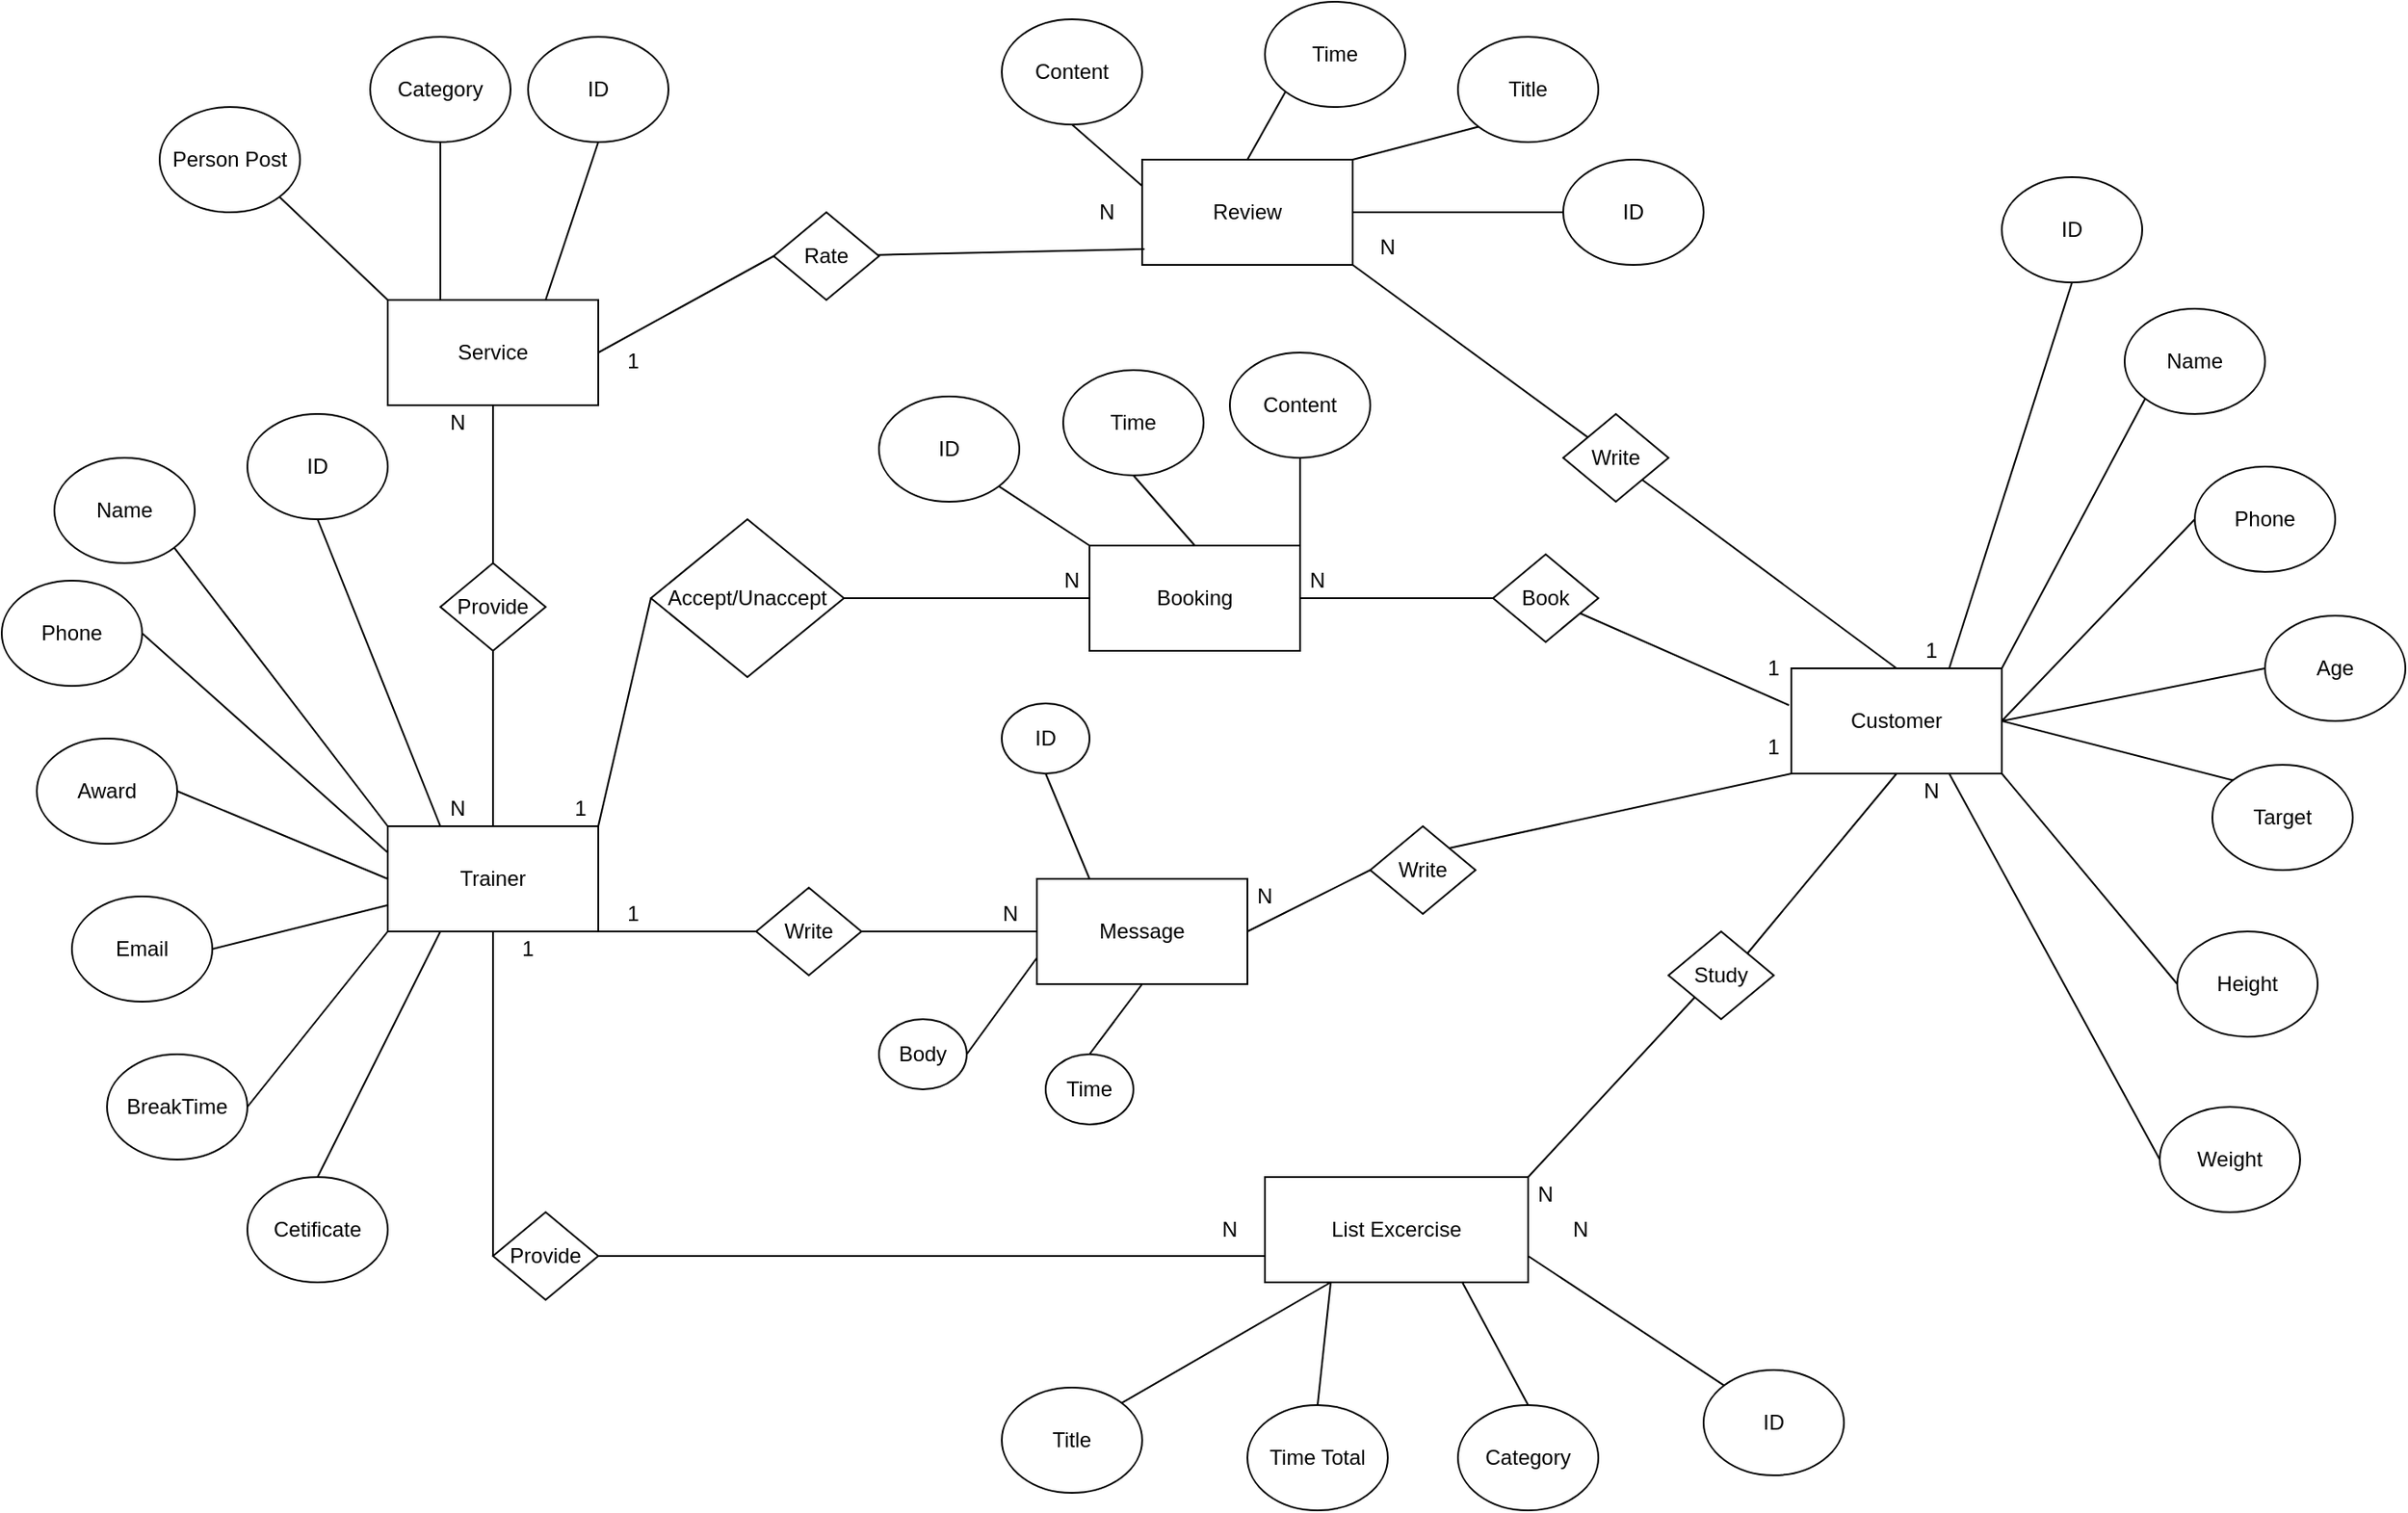 <mxfile version="13.7.7" type="github" pages="2">
  <diagram id="C5RBs43oDa-KdzZeNtuy" name="Page-1">
    <mxGraphModel dx="1996" dy="1096" grid="1" gridSize="10" guides="1" tooltips="1" connect="1" arrows="1" fold="1" page="1" pageScale="1" pageWidth="2339" pageHeight="3300" math="0" shadow="0">
      <root>
        <mxCell id="WIyWlLk6GJQsqaUBKTNV-0" />
        <mxCell id="WIyWlLk6GJQsqaUBKTNV-1" parent="WIyWlLk6GJQsqaUBKTNV-0" />
        <mxCell id="ReeH3Xt1Pkfj4cLhiJu3-0" value="Message" style="rounded=0;whiteSpace=wrap;html=1;" parent="WIyWlLk6GJQsqaUBKTNV-1" vertex="1">
          <mxGeometry x="1190" y="980" width="120" height="60" as="geometry" />
        </mxCell>
        <mxCell id="ReeH3Xt1Pkfj4cLhiJu3-1" value="List Excercise" style="rounded=0;whiteSpace=wrap;html=1;" parent="WIyWlLk6GJQsqaUBKTNV-1" vertex="1">
          <mxGeometry x="1320" y="1150" width="150" height="60" as="geometry" />
        </mxCell>
        <mxCell id="ReeH3Xt1Pkfj4cLhiJu3-2" value="Service" style="rounded=0;whiteSpace=wrap;html=1;" parent="WIyWlLk6GJQsqaUBKTNV-1" vertex="1">
          <mxGeometry x="820" y="650" width="120" height="60" as="geometry" />
        </mxCell>
        <mxCell id="ReeH3Xt1Pkfj4cLhiJu3-3" value="Review" style="rounded=0;whiteSpace=wrap;html=1;" parent="WIyWlLk6GJQsqaUBKTNV-1" vertex="1">
          <mxGeometry x="1250" y="570" width="120" height="60" as="geometry" />
        </mxCell>
        <mxCell id="ReeH3Xt1Pkfj4cLhiJu3-5" value="Booking" style="rounded=0;whiteSpace=wrap;html=1;" parent="WIyWlLk6GJQsqaUBKTNV-1" vertex="1">
          <mxGeometry x="1220" y="790" width="120" height="60" as="geometry" />
        </mxCell>
        <mxCell id="ReeH3Xt1Pkfj4cLhiJu3-6" value="Trainer" style="rounded=0;whiteSpace=wrap;html=1;" parent="WIyWlLk6GJQsqaUBKTNV-1" vertex="1">
          <mxGeometry x="820" y="950" width="120" height="60" as="geometry" />
        </mxCell>
        <mxCell id="ReeH3Xt1Pkfj4cLhiJu3-4" value="Customer" style="rounded=0;whiteSpace=wrap;html=1;" parent="WIyWlLk6GJQsqaUBKTNV-1" vertex="1">
          <mxGeometry x="1620" y="860" width="120" height="60" as="geometry" />
        </mxCell>
        <mxCell id="ReeH3Xt1Pkfj4cLhiJu3-15" value="" style="endArrow=none;html=1;entryX=0.011;entryY=0.85;entryDx=0;entryDy=0;entryPerimeter=0;" parent="WIyWlLk6GJQsqaUBKTNV-1" source="ReeH3Xt1Pkfj4cLhiJu3-97" target="ReeH3Xt1Pkfj4cLhiJu3-3" edge="1">
          <mxGeometry width="50" height="50" relative="1" as="geometry">
            <mxPoint x="1060" y="690" as="sourcePoint" />
            <mxPoint x="1110" y="640" as="targetPoint" />
          </mxGeometry>
        </mxCell>
        <mxCell id="ReeH3Xt1Pkfj4cLhiJu3-16" value="" style="endArrow=none;html=1;entryX=1;entryY=1;entryDx=0;entryDy=0;" parent="WIyWlLk6GJQsqaUBKTNV-1" source="ReeH3Xt1Pkfj4cLhiJu3-95" target="ReeH3Xt1Pkfj4cLhiJu3-3" edge="1">
          <mxGeometry width="50" height="50" relative="1" as="geometry">
            <mxPoint x="1580" y="880" as="sourcePoint" />
            <mxPoint x="1630" y="830" as="targetPoint" />
          </mxGeometry>
        </mxCell>
        <mxCell id="ReeH3Xt1Pkfj4cLhiJu3-17" value="" style="endArrow=none;html=1;entryX=-0.011;entryY=0.35;entryDx=0;entryDy=0;entryPerimeter=0;" parent="WIyWlLk6GJQsqaUBKTNV-1" source="ReeH3Xt1Pkfj4cLhiJu3-102" target="ReeH3Xt1Pkfj4cLhiJu3-4" edge="1">
          <mxGeometry width="50" height="50" relative="1" as="geometry">
            <mxPoint x="1350" y="901" as="sourcePoint" />
            <mxPoint x="1520" y="905" as="targetPoint" />
          </mxGeometry>
        </mxCell>
        <mxCell id="ReeH3Xt1Pkfj4cLhiJu3-18" value="" style="endArrow=none;html=1;exitX=1;exitY=0.5;exitDx=0;exitDy=0;entryX=0;entryY=0.5;entryDx=0;entryDy=0;" parent="WIyWlLk6GJQsqaUBKTNV-1" source="ReeH3Xt1Pkfj4cLhiJu3-100" target="ReeH3Xt1Pkfj4cLhiJu3-5" edge="1">
          <mxGeometry width="50" height="50" relative="1" as="geometry">
            <mxPoint x="1060" y="890" as="sourcePoint" />
            <mxPoint x="1220" y="830" as="targetPoint" />
          </mxGeometry>
        </mxCell>
        <mxCell id="ReeH3Xt1Pkfj4cLhiJu3-19" value="" style="endArrow=none;html=1;entryX=0.5;entryY=1;entryDx=0;entryDy=0;exitX=0.5;exitY=0;exitDx=0;exitDy=0;" parent="WIyWlLk6GJQsqaUBKTNV-1" source="ReeH3Xt1Pkfj4cLhiJu3-6" target="ReeH3Xt1Pkfj4cLhiJu3-2" edge="1">
          <mxGeometry width="50" height="50" relative="1" as="geometry">
            <mxPoint x="990" y="890" as="sourcePoint" />
            <mxPoint x="1040" y="840" as="targetPoint" />
          </mxGeometry>
        </mxCell>
        <mxCell id="ReeH3Xt1Pkfj4cLhiJu3-20" value="" style="endArrow=none;html=1;entryX=0.5;entryY=1;entryDx=0;entryDy=0;exitX=1;exitY=0;exitDx=0;exitDy=0;" parent="WIyWlLk6GJQsqaUBKTNV-1" source="ReeH3Xt1Pkfj4cLhiJu3-107" target="ReeH3Xt1Pkfj4cLhiJu3-4" edge="1">
          <mxGeometry width="50" height="50" relative="1" as="geometry">
            <mxPoint x="1480" y="1050" as="sourcePoint" />
            <mxPoint x="1530" y="1000" as="targetPoint" />
          </mxGeometry>
        </mxCell>
        <mxCell id="ReeH3Xt1Pkfj4cLhiJu3-21" value="" style="endArrow=none;html=1;exitX=0;exitY=0.5;exitDx=0;exitDy=0;entryX=0.5;entryY=1;entryDx=0;entryDy=0;" parent="WIyWlLk6GJQsqaUBKTNV-1" source="ReeH3Xt1Pkfj4cLhiJu3-108" target="ReeH3Xt1Pkfj4cLhiJu3-6" edge="1">
          <mxGeometry width="50" height="50" relative="1" as="geometry">
            <mxPoint x="1300" y="1000" as="sourcePoint" />
            <mxPoint x="980" y="1080" as="targetPoint" />
            <Array as="points" />
          </mxGeometry>
        </mxCell>
        <mxCell id="ReeH3Xt1Pkfj4cLhiJu3-23" value="" style="endArrow=none;html=1;exitX=1;exitY=0.5;exitDx=0;exitDy=0;entryX=0;entryY=0.5;entryDx=0;entryDy=0;" parent="WIyWlLk6GJQsqaUBKTNV-1" source="ReeH3Xt1Pkfj4cLhiJu3-106" target="ReeH3Xt1Pkfj4cLhiJu3-0" edge="1">
          <mxGeometry width="50" height="50" relative="1" as="geometry">
            <mxPoint x="1300" y="920" as="sourcePoint" />
            <mxPoint x="1350" y="870" as="targetPoint" />
          </mxGeometry>
        </mxCell>
        <mxCell id="ReeH3Xt1Pkfj4cLhiJu3-24" value="" style="endArrow=none;html=1;exitX=1;exitY=0;exitDx=0;exitDy=0;entryX=0;entryY=1;entryDx=0;entryDy=0;" parent="WIyWlLk6GJQsqaUBKTNV-1" source="ReeH3Xt1Pkfj4cLhiJu3-104" target="ReeH3Xt1Pkfj4cLhiJu3-4" edge="1">
          <mxGeometry width="50" height="50" relative="1" as="geometry">
            <mxPoint x="1300" y="920" as="sourcePoint" />
            <mxPoint x="1350" y="870" as="targetPoint" />
          </mxGeometry>
        </mxCell>
        <mxCell id="ReeH3Xt1Pkfj4cLhiJu3-25" value="ID" style="ellipse;whiteSpace=wrap;html=1;" parent="WIyWlLk6GJQsqaUBKTNV-1" vertex="1">
          <mxGeometry x="1740" y="580" width="80" height="60" as="geometry" />
        </mxCell>
        <mxCell id="ReeH3Xt1Pkfj4cLhiJu3-26" value="Phone" style="ellipse;whiteSpace=wrap;html=1;" parent="WIyWlLk6GJQsqaUBKTNV-1" vertex="1">
          <mxGeometry x="1850" y="745" width="80" height="60" as="geometry" />
        </mxCell>
        <mxCell id="ReeH3Xt1Pkfj4cLhiJu3-27" value="Age" style="ellipse;whiteSpace=wrap;html=1;" parent="WIyWlLk6GJQsqaUBKTNV-1" vertex="1">
          <mxGeometry x="1890" y="830" width="80" height="60" as="geometry" />
        </mxCell>
        <mxCell id="ReeH3Xt1Pkfj4cLhiJu3-28" value="Name" style="ellipse;whiteSpace=wrap;html=1;" parent="WIyWlLk6GJQsqaUBKTNV-1" vertex="1">
          <mxGeometry x="1810" y="655" width="80" height="60" as="geometry" />
        </mxCell>
        <mxCell id="ReeH3Xt1Pkfj4cLhiJu3-29" value="Target" style="ellipse;whiteSpace=wrap;html=1;" parent="WIyWlLk6GJQsqaUBKTNV-1" vertex="1">
          <mxGeometry x="1860" y="915" width="80" height="60" as="geometry" />
        </mxCell>
        <mxCell id="ReeH3Xt1Pkfj4cLhiJu3-30" value="Height" style="ellipse;whiteSpace=wrap;html=1;" parent="WIyWlLk6GJQsqaUBKTNV-1" vertex="1">
          <mxGeometry x="1840" y="1010" width="80" height="60" as="geometry" />
        </mxCell>
        <mxCell id="ReeH3Xt1Pkfj4cLhiJu3-31" value="Weight" style="ellipse;whiteSpace=wrap;html=1;" parent="WIyWlLk6GJQsqaUBKTNV-1" vertex="1">
          <mxGeometry x="1830" y="1110" width="80" height="60" as="geometry" />
        </mxCell>
        <mxCell id="ReeH3Xt1Pkfj4cLhiJu3-32" value="" style="endArrow=none;html=1;entryX=0.5;entryY=1;entryDx=0;entryDy=0;exitX=0.75;exitY=0;exitDx=0;exitDy=0;" parent="WIyWlLk6GJQsqaUBKTNV-1" source="ReeH3Xt1Pkfj4cLhiJu3-4" target="ReeH3Xt1Pkfj4cLhiJu3-25" edge="1">
          <mxGeometry width="50" height="50" relative="1" as="geometry">
            <mxPoint x="1600" y="880" as="sourcePoint" />
            <mxPoint x="1650" y="830" as="targetPoint" />
          </mxGeometry>
        </mxCell>
        <mxCell id="ReeH3Xt1Pkfj4cLhiJu3-33" value="" style="endArrow=none;html=1;entryX=0;entryY=1;entryDx=0;entryDy=0;exitX=1;exitY=0;exitDx=0;exitDy=0;" parent="WIyWlLk6GJQsqaUBKTNV-1" source="ReeH3Xt1Pkfj4cLhiJu3-4" target="ReeH3Xt1Pkfj4cLhiJu3-28" edge="1">
          <mxGeometry width="50" height="50" relative="1" as="geometry">
            <mxPoint x="1650" y="880" as="sourcePoint" />
            <mxPoint x="1670" y="850" as="targetPoint" />
          </mxGeometry>
        </mxCell>
        <mxCell id="ReeH3Xt1Pkfj4cLhiJu3-34" value="" style="endArrow=none;html=1;entryX=0;entryY=0.5;entryDx=0;entryDy=0;exitX=1;exitY=0.5;exitDx=0;exitDy=0;" parent="WIyWlLk6GJQsqaUBKTNV-1" source="ReeH3Xt1Pkfj4cLhiJu3-4" target="ReeH3Xt1Pkfj4cLhiJu3-26" edge="1">
          <mxGeometry width="50" height="50" relative="1" as="geometry">
            <mxPoint x="1650" y="890" as="sourcePoint" />
            <mxPoint x="1690" y="840" as="targetPoint" />
          </mxGeometry>
        </mxCell>
        <mxCell id="ReeH3Xt1Pkfj4cLhiJu3-35" value="" style="endArrow=none;html=1;entryX=0;entryY=0.5;entryDx=0;entryDy=0;exitX=1;exitY=0.5;exitDx=0;exitDy=0;" parent="WIyWlLk6GJQsqaUBKTNV-1" source="ReeH3Xt1Pkfj4cLhiJu3-4" target="ReeH3Xt1Pkfj4cLhiJu3-27" edge="1">
          <mxGeometry width="50" height="50" relative="1" as="geometry">
            <mxPoint x="1640" y="910" as="sourcePoint" />
            <mxPoint x="1690" y="850" as="targetPoint" />
          </mxGeometry>
        </mxCell>
        <mxCell id="ReeH3Xt1Pkfj4cLhiJu3-36" value="" style="endArrow=none;html=1;entryX=0;entryY=0;entryDx=0;entryDy=0;exitX=1;exitY=0.5;exitDx=0;exitDy=0;" parent="WIyWlLk6GJQsqaUBKTNV-1" source="ReeH3Xt1Pkfj4cLhiJu3-4" target="ReeH3Xt1Pkfj4cLhiJu3-29" edge="1">
          <mxGeometry width="50" height="50" relative="1" as="geometry">
            <mxPoint x="1650" y="915" as="sourcePoint" />
            <mxPoint x="1690" y="865" as="targetPoint" />
          </mxGeometry>
        </mxCell>
        <mxCell id="ReeH3Xt1Pkfj4cLhiJu3-37" value="" style="endArrow=none;html=1;entryX=0;entryY=0.5;entryDx=0;entryDy=0;exitX=1;exitY=1;exitDx=0;exitDy=0;" parent="WIyWlLk6GJQsqaUBKTNV-1" source="ReeH3Xt1Pkfj4cLhiJu3-4" target="ReeH3Xt1Pkfj4cLhiJu3-30" edge="1">
          <mxGeometry width="50" height="50" relative="1" as="geometry">
            <mxPoint x="1650" y="940" as="sourcePoint" />
            <mxPoint x="1690" y="890" as="targetPoint" />
          </mxGeometry>
        </mxCell>
        <mxCell id="ReeH3Xt1Pkfj4cLhiJu3-38" value="" style="endArrow=none;html=1;entryX=0;entryY=0.5;entryDx=0;entryDy=0;exitX=0.75;exitY=1;exitDx=0;exitDy=0;" parent="WIyWlLk6GJQsqaUBKTNV-1" source="ReeH3Xt1Pkfj4cLhiJu3-4" target="ReeH3Xt1Pkfj4cLhiJu3-31" edge="1">
          <mxGeometry width="50" height="50" relative="1" as="geometry">
            <mxPoint x="1620" y="940" as="sourcePoint" />
            <mxPoint x="1660" y="890" as="targetPoint" />
          </mxGeometry>
        </mxCell>
        <mxCell id="ReeH3Xt1Pkfj4cLhiJu3-42" value="ID" style="ellipse;whiteSpace=wrap;html=1;" parent="WIyWlLk6GJQsqaUBKTNV-1" vertex="1">
          <mxGeometry x="1570" y="1260" width="80" height="60" as="geometry" />
        </mxCell>
        <mxCell id="ReeH3Xt1Pkfj4cLhiJu3-43" value="Category" style="ellipse;whiteSpace=wrap;html=1;" parent="WIyWlLk6GJQsqaUBKTNV-1" vertex="1">
          <mxGeometry x="1430" y="1280" width="80" height="60" as="geometry" />
        </mxCell>
        <mxCell id="ReeH3Xt1Pkfj4cLhiJu3-44" value="Time Total" style="ellipse;whiteSpace=wrap;html=1;" parent="WIyWlLk6GJQsqaUBKTNV-1" vertex="1">
          <mxGeometry x="1310" y="1280" width="80" height="60" as="geometry" />
        </mxCell>
        <mxCell id="ReeH3Xt1Pkfj4cLhiJu3-45" value="Title" style="ellipse;whiteSpace=wrap;html=1;" parent="WIyWlLk6GJQsqaUBKTNV-1" vertex="1">
          <mxGeometry x="1170" y="1270" width="80" height="60" as="geometry" />
        </mxCell>
        <mxCell id="ReeH3Xt1Pkfj4cLhiJu3-46" value="" style="endArrow=none;html=1;exitX=1;exitY=0;exitDx=0;exitDy=0;entryX=0.25;entryY=1;entryDx=0;entryDy=0;" parent="WIyWlLk6GJQsqaUBKTNV-1" source="ReeH3Xt1Pkfj4cLhiJu3-45" target="ReeH3Xt1Pkfj4cLhiJu3-1" edge="1">
          <mxGeometry width="50" height="50" relative="1" as="geometry">
            <mxPoint x="1280" y="1160" as="sourcePoint" />
            <mxPoint x="1330" y="1110" as="targetPoint" />
          </mxGeometry>
        </mxCell>
        <mxCell id="ReeH3Xt1Pkfj4cLhiJu3-48" value="" style="endArrow=none;html=1;entryX=0.25;entryY=1;entryDx=0;entryDy=0;exitX=0.5;exitY=0;exitDx=0;exitDy=0;" parent="WIyWlLk6GJQsqaUBKTNV-1" source="ReeH3Xt1Pkfj4cLhiJu3-44" target="ReeH3Xt1Pkfj4cLhiJu3-1" edge="1">
          <mxGeometry width="50" height="50" relative="1" as="geometry">
            <mxPoint x="1350" y="1180" as="sourcePoint" />
            <mxPoint x="1400" y="1130" as="targetPoint" />
          </mxGeometry>
        </mxCell>
        <mxCell id="ReeH3Xt1Pkfj4cLhiJu3-49" value="" style="endArrow=none;html=1;entryX=0.75;entryY=1;entryDx=0;entryDy=0;exitX=0.5;exitY=0;exitDx=0;exitDy=0;" parent="WIyWlLk6GJQsqaUBKTNV-1" source="ReeH3Xt1Pkfj4cLhiJu3-43" target="ReeH3Xt1Pkfj4cLhiJu3-1" edge="1">
          <mxGeometry width="50" height="50" relative="1" as="geometry">
            <mxPoint x="1440" y="1190" as="sourcePoint" />
            <mxPoint x="1447.5" y="1110" as="targetPoint" />
          </mxGeometry>
        </mxCell>
        <mxCell id="ReeH3Xt1Pkfj4cLhiJu3-50" value="" style="endArrow=none;html=1;exitX=1;exitY=0.75;exitDx=0;exitDy=0;entryX=0;entryY=0;entryDx=0;entryDy=0;" parent="WIyWlLk6GJQsqaUBKTNV-1" source="ReeH3Xt1Pkfj4cLhiJu3-1" target="ReeH3Xt1Pkfj4cLhiJu3-42" edge="1">
          <mxGeometry width="50" height="50" relative="1" as="geometry">
            <mxPoint x="1490" y="1140" as="sourcePoint" />
            <mxPoint x="1540" y="1090" as="targetPoint" />
          </mxGeometry>
        </mxCell>
        <mxCell id="ReeH3Xt1Pkfj4cLhiJu3-51" value="Content" style="ellipse;whiteSpace=wrap;html=1;" parent="WIyWlLk6GJQsqaUBKTNV-1" vertex="1">
          <mxGeometry x="1170" y="490" width="80" height="60" as="geometry" />
        </mxCell>
        <mxCell id="ReeH3Xt1Pkfj4cLhiJu3-52" value="Time" style="ellipse;whiteSpace=wrap;html=1;" parent="WIyWlLk6GJQsqaUBKTNV-1" vertex="1">
          <mxGeometry x="1320" y="480" width="80" height="60" as="geometry" />
        </mxCell>
        <mxCell id="ReeH3Xt1Pkfj4cLhiJu3-53" value="Title" style="ellipse;whiteSpace=wrap;html=1;" parent="WIyWlLk6GJQsqaUBKTNV-1" vertex="1">
          <mxGeometry x="1430" y="500" width="80" height="60" as="geometry" />
        </mxCell>
        <mxCell id="ReeH3Xt1Pkfj4cLhiJu3-54" value="ID" style="ellipse;whiteSpace=wrap;html=1;" parent="WIyWlLk6GJQsqaUBKTNV-1" vertex="1">
          <mxGeometry x="1490" y="570" width="80" height="60" as="geometry" />
        </mxCell>
        <mxCell id="ReeH3Xt1Pkfj4cLhiJu3-55" value="ID" style="ellipse;whiteSpace=wrap;html=1;" parent="WIyWlLk6GJQsqaUBKTNV-1" vertex="1">
          <mxGeometry x="900" y="500" width="80" height="60" as="geometry" />
        </mxCell>
        <mxCell id="ReeH3Xt1Pkfj4cLhiJu3-56" value="Category" style="ellipse;whiteSpace=wrap;html=1;" parent="WIyWlLk6GJQsqaUBKTNV-1" vertex="1">
          <mxGeometry x="810" y="500" width="80" height="60" as="geometry" />
        </mxCell>
        <mxCell id="ReeH3Xt1Pkfj4cLhiJu3-57" value="Person Post" style="ellipse;whiteSpace=wrap;html=1;" parent="WIyWlLk6GJQsqaUBKTNV-1" vertex="1">
          <mxGeometry x="690" y="540" width="80" height="60" as="geometry" />
        </mxCell>
        <mxCell id="ReeH3Xt1Pkfj4cLhiJu3-58" value="Name" style="ellipse;whiteSpace=wrap;html=1;" parent="WIyWlLk6GJQsqaUBKTNV-1" vertex="1">
          <mxGeometry x="630" y="740" width="80" height="60" as="geometry" />
        </mxCell>
        <mxCell id="ReeH3Xt1Pkfj4cLhiJu3-59" value="Phone" style="ellipse;whiteSpace=wrap;html=1;" parent="WIyWlLk6GJQsqaUBKTNV-1" vertex="1">
          <mxGeometry x="600" y="810" width="80" height="60" as="geometry" />
        </mxCell>
        <mxCell id="ReeH3Xt1Pkfj4cLhiJu3-60" value="Email" style="ellipse;whiteSpace=wrap;html=1;" parent="WIyWlLk6GJQsqaUBKTNV-1" vertex="1">
          <mxGeometry x="640" y="990" width="80" height="60" as="geometry" />
        </mxCell>
        <mxCell id="ReeH3Xt1Pkfj4cLhiJu3-61" value="BreakTime" style="ellipse;whiteSpace=wrap;html=1;" parent="WIyWlLk6GJQsqaUBKTNV-1" vertex="1">
          <mxGeometry x="660" y="1080" width="80" height="60" as="geometry" />
        </mxCell>
        <mxCell id="ReeH3Xt1Pkfj4cLhiJu3-62" value="Cetificate" style="ellipse;whiteSpace=wrap;html=1;" parent="WIyWlLk6GJQsqaUBKTNV-1" vertex="1">
          <mxGeometry x="740" y="1150" width="80" height="60" as="geometry" />
        </mxCell>
        <mxCell id="ReeH3Xt1Pkfj4cLhiJu3-63" value="ID" style="ellipse;whiteSpace=wrap;html=1;" parent="WIyWlLk6GJQsqaUBKTNV-1" vertex="1">
          <mxGeometry x="740" y="715" width="80" height="60" as="geometry" />
        </mxCell>
        <mxCell id="ReeH3Xt1Pkfj4cLhiJu3-64" value="Award" style="ellipse;whiteSpace=wrap;html=1;" parent="WIyWlLk6GJQsqaUBKTNV-1" vertex="1">
          <mxGeometry x="620" y="900" width="80" height="60" as="geometry" />
        </mxCell>
        <mxCell id="ReeH3Xt1Pkfj4cLhiJu3-65" value="Content" style="ellipse;whiteSpace=wrap;html=1;" parent="WIyWlLk6GJQsqaUBKTNV-1" vertex="1">
          <mxGeometry x="1300" y="680" width="80" height="60" as="geometry" />
        </mxCell>
        <mxCell id="ReeH3Xt1Pkfj4cLhiJu3-66" value="Time" style="ellipse;whiteSpace=wrap;html=1;" parent="WIyWlLk6GJQsqaUBKTNV-1" vertex="1">
          <mxGeometry x="1205" y="690" width="80" height="60" as="geometry" />
        </mxCell>
        <mxCell id="ReeH3Xt1Pkfj4cLhiJu3-67" value="ID" style="ellipse;whiteSpace=wrap;html=1;" parent="WIyWlLk6GJQsqaUBKTNV-1" vertex="1">
          <mxGeometry x="1100" y="705" width="80" height="60" as="geometry" />
        </mxCell>
        <mxCell id="ReeH3Xt1Pkfj4cLhiJu3-68" value="Body" style="ellipse;whiteSpace=wrap;html=1;" parent="WIyWlLk6GJQsqaUBKTNV-1" vertex="1">
          <mxGeometry x="1100" y="1060" width="50" height="40" as="geometry" />
        </mxCell>
        <mxCell id="ReeH3Xt1Pkfj4cLhiJu3-69" value="Time" style="ellipse;whiteSpace=wrap;html=1;" parent="WIyWlLk6GJQsqaUBKTNV-1" vertex="1">
          <mxGeometry x="1195" y="1080" width="50" height="40" as="geometry" />
        </mxCell>
        <mxCell id="ReeH3Xt1Pkfj4cLhiJu3-70" value="ID" style="ellipse;whiteSpace=wrap;html=1;" parent="WIyWlLk6GJQsqaUBKTNV-1" vertex="1">
          <mxGeometry x="1170" y="880" width="50" height="40" as="geometry" />
        </mxCell>
        <mxCell id="ReeH3Xt1Pkfj4cLhiJu3-71" value="" style="endArrow=none;html=1;entryX=0;entryY=1;entryDx=0;entryDy=0;exitX=0.5;exitY=0;exitDx=0;exitDy=0;" parent="WIyWlLk6GJQsqaUBKTNV-1" source="ReeH3Xt1Pkfj4cLhiJu3-3" target="ReeH3Xt1Pkfj4cLhiJu3-52" edge="1">
          <mxGeometry width="50" height="50" relative="1" as="geometry">
            <mxPoint x="1320" y="640" as="sourcePoint" />
            <mxPoint x="1370" y="590" as="targetPoint" />
          </mxGeometry>
        </mxCell>
        <mxCell id="ReeH3Xt1Pkfj4cLhiJu3-72" value="" style="endArrow=none;html=1;entryX=0.5;entryY=1;entryDx=0;entryDy=0;exitX=0;exitY=0.25;exitDx=0;exitDy=0;" parent="WIyWlLk6GJQsqaUBKTNV-1" source="ReeH3Xt1Pkfj4cLhiJu3-3" target="ReeH3Xt1Pkfj4cLhiJu3-51" edge="1">
          <mxGeometry width="50" height="50" relative="1" as="geometry">
            <mxPoint x="1260" y="640" as="sourcePoint" />
            <mxPoint x="1310" y="590" as="targetPoint" />
          </mxGeometry>
        </mxCell>
        <mxCell id="ReeH3Xt1Pkfj4cLhiJu3-73" value="" style="endArrow=none;html=1;entryX=0;entryY=1;entryDx=0;entryDy=0;exitX=1;exitY=0;exitDx=0;exitDy=0;" parent="WIyWlLk6GJQsqaUBKTNV-1" source="ReeH3Xt1Pkfj4cLhiJu3-3" target="ReeH3Xt1Pkfj4cLhiJu3-53" edge="1">
          <mxGeometry width="50" height="50" relative="1" as="geometry">
            <mxPoint x="1380" y="640" as="sourcePoint" />
            <mxPoint x="1430" y="590" as="targetPoint" />
          </mxGeometry>
        </mxCell>
        <mxCell id="ReeH3Xt1Pkfj4cLhiJu3-74" value="" style="endArrow=none;html=1;entryX=0;entryY=0.5;entryDx=0;entryDy=0;exitX=1;exitY=0.5;exitDx=0;exitDy=0;" parent="WIyWlLk6GJQsqaUBKTNV-1" source="ReeH3Xt1Pkfj4cLhiJu3-3" target="ReeH3Xt1Pkfj4cLhiJu3-54" edge="1">
          <mxGeometry width="50" height="50" relative="1" as="geometry">
            <mxPoint x="1380" y="670" as="sourcePoint" />
            <mxPoint x="1430" y="620" as="targetPoint" />
          </mxGeometry>
        </mxCell>
        <mxCell id="ReeH3Xt1Pkfj4cLhiJu3-75" value="" style="endArrow=none;html=1;entryX=0.75;entryY=0;entryDx=0;entryDy=0;exitX=0.5;exitY=1;exitDx=0;exitDy=0;" parent="WIyWlLk6GJQsqaUBKTNV-1" source="ReeH3Xt1Pkfj4cLhiJu3-55" target="ReeH3Xt1Pkfj4cLhiJu3-2" edge="1">
          <mxGeometry width="50" height="50" relative="1" as="geometry">
            <mxPoint x="1110" y="850" as="sourcePoint" />
            <mxPoint x="1190" y="830" as="targetPoint" />
          </mxGeometry>
        </mxCell>
        <mxCell id="ReeH3Xt1Pkfj4cLhiJu3-76" value="" style="endArrow=none;html=1;exitX=0.25;exitY=0;exitDx=0;exitDy=0;entryX=0.5;entryY=1;entryDx=0;entryDy=0;" parent="WIyWlLk6GJQsqaUBKTNV-1" source="ReeH3Xt1Pkfj4cLhiJu3-2" target="ReeH3Xt1Pkfj4cLhiJu3-56" edge="1">
          <mxGeometry width="50" height="50" relative="1" as="geometry">
            <mxPoint x="1150" y="890" as="sourcePoint" />
            <mxPoint x="1200" y="840" as="targetPoint" />
          </mxGeometry>
        </mxCell>
        <mxCell id="ReeH3Xt1Pkfj4cLhiJu3-77" value="" style="endArrow=none;html=1;exitX=0;exitY=0;exitDx=0;exitDy=0;entryX=1;entryY=1;entryDx=0;entryDy=0;" parent="WIyWlLk6GJQsqaUBKTNV-1" source="ReeH3Xt1Pkfj4cLhiJu3-2" target="ReeH3Xt1Pkfj4cLhiJu3-57" edge="1">
          <mxGeometry width="50" height="50" relative="1" as="geometry">
            <mxPoint x="1160" y="900" as="sourcePoint" />
            <mxPoint x="1210" y="850" as="targetPoint" />
          </mxGeometry>
        </mxCell>
        <mxCell id="ReeH3Xt1Pkfj4cLhiJu3-78" value="" style="endArrow=none;html=1;exitX=0;exitY=0;exitDx=0;exitDy=0;entryX=1;entryY=1;entryDx=0;entryDy=0;" parent="WIyWlLk6GJQsqaUBKTNV-1" source="ReeH3Xt1Pkfj4cLhiJu3-5" target="ReeH3Xt1Pkfj4cLhiJu3-67" edge="1">
          <mxGeometry width="50" height="50" relative="1" as="geometry">
            <mxPoint x="1170" y="910" as="sourcePoint" />
            <mxPoint x="1220" y="860" as="targetPoint" />
          </mxGeometry>
        </mxCell>
        <mxCell id="ReeH3Xt1Pkfj4cLhiJu3-79" value="" style="endArrow=none;html=1;entryX=0.5;entryY=0;entryDx=0;entryDy=0;exitX=0.5;exitY=1;exitDx=0;exitDy=0;" parent="WIyWlLk6GJQsqaUBKTNV-1" source="ReeH3Xt1Pkfj4cLhiJu3-66" target="ReeH3Xt1Pkfj4cLhiJu3-5" edge="1">
          <mxGeometry width="50" height="50" relative="1" as="geometry">
            <mxPoint x="1180" y="920" as="sourcePoint" />
            <mxPoint x="1230" y="870" as="targetPoint" />
          </mxGeometry>
        </mxCell>
        <mxCell id="ReeH3Xt1Pkfj4cLhiJu3-80" value="" style="endArrow=none;html=1;entryX=1;entryY=0;entryDx=0;entryDy=0;exitX=0.5;exitY=1;exitDx=0;exitDy=0;" parent="WIyWlLk6GJQsqaUBKTNV-1" source="ReeH3Xt1Pkfj4cLhiJu3-65" target="ReeH3Xt1Pkfj4cLhiJu3-5" edge="1">
          <mxGeometry width="50" height="50" relative="1" as="geometry">
            <mxPoint x="1190" y="930" as="sourcePoint" />
            <mxPoint x="1240" y="880" as="targetPoint" />
          </mxGeometry>
        </mxCell>
        <mxCell id="ReeH3Xt1Pkfj4cLhiJu3-81" value="" style="endArrow=none;html=1;exitX=0.25;exitY=0;exitDx=0;exitDy=0;entryX=0.5;entryY=1;entryDx=0;entryDy=0;" parent="WIyWlLk6GJQsqaUBKTNV-1" source="ReeH3Xt1Pkfj4cLhiJu3-0" target="ReeH3Xt1Pkfj4cLhiJu3-70" edge="1">
          <mxGeometry width="50" height="50" relative="1" as="geometry">
            <mxPoint x="1200" y="940" as="sourcePoint" />
            <mxPoint x="1250" y="890" as="targetPoint" />
          </mxGeometry>
        </mxCell>
        <mxCell id="ReeH3Xt1Pkfj4cLhiJu3-82" value="" style="endArrow=none;html=1;exitX=1;exitY=0.5;exitDx=0;exitDy=0;entryX=0;entryY=0.75;entryDx=0;entryDy=0;" parent="WIyWlLk6GJQsqaUBKTNV-1" source="ReeH3Xt1Pkfj4cLhiJu3-68" target="ReeH3Xt1Pkfj4cLhiJu3-0" edge="1">
          <mxGeometry width="50" height="50" relative="1" as="geometry">
            <mxPoint x="1210" y="950" as="sourcePoint" />
            <mxPoint x="1260" y="900" as="targetPoint" />
          </mxGeometry>
        </mxCell>
        <mxCell id="ReeH3Xt1Pkfj4cLhiJu3-83" value="" style="endArrow=none;html=1;exitX=0.5;exitY=1;exitDx=0;exitDy=0;entryX=0.5;entryY=0;entryDx=0;entryDy=0;" parent="WIyWlLk6GJQsqaUBKTNV-1" source="ReeH3Xt1Pkfj4cLhiJu3-0" target="ReeH3Xt1Pkfj4cLhiJu3-69" edge="1">
          <mxGeometry width="50" height="50" relative="1" as="geometry">
            <mxPoint x="1220" y="960" as="sourcePoint" />
            <mxPoint x="1270" y="910" as="targetPoint" />
          </mxGeometry>
        </mxCell>
        <mxCell id="ReeH3Xt1Pkfj4cLhiJu3-84" value="" style="endArrow=none;html=1;exitX=0.25;exitY=0;exitDx=0;exitDy=0;entryX=0.5;entryY=1;entryDx=0;entryDy=0;" parent="WIyWlLk6GJQsqaUBKTNV-1" source="ReeH3Xt1Pkfj4cLhiJu3-6" target="ReeH3Xt1Pkfj4cLhiJu3-63" edge="1">
          <mxGeometry width="50" height="50" relative="1" as="geometry">
            <mxPoint x="1230" y="970" as="sourcePoint" />
            <mxPoint x="1280" y="920" as="targetPoint" />
          </mxGeometry>
        </mxCell>
        <mxCell id="ReeH3Xt1Pkfj4cLhiJu3-85" value="" style="endArrow=none;html=1;exitX=0;exitY=0;exitDx=0;exitDy=0;entryX=1;entryY=1;entryDx=0;entryDy=0;" parent="WIyWlLk6GJQsqaUBKTNV-1" source="ReeH3Xt1Pkfj4cLhiJu3-6" target="ReeH3Xt1Pkfj4cLhiJu3-58" edge="1">
          <mxGeometry width="50" height="50" relative="1" as="geometry">
            <mxPoint x="1240" y="980" as="sourcePoint" />
            <mxPoint x="1290" y="930" as="targetPoint" />
          </mxGeometry>
        </mxCell>
        <mxCell id="ReeH3Xt1Pkfj4cLhiJu3-86" value="" style="endArrow=none;html=1;exitX=0;exitY=0.25;exitDx=0;exitDy=0;entryX=1;entryY=0.5;entryDx=0;entryDy=0;" parent="WIyWlLk6GJQsqaUBKTNV-1" source="ReeH3Xt1Pkfj4cLhiJu3-6" target="ReeH3Xt1Pkfj4cLhiJu3-59" edge="1">
          <mxGeometry width="50" height="50" relative="1" as="geometry">
            <mxPoint x="1250" y="990" as="sourcePoint" />
            <mxPoint x="1300" y="940" as="targetPoint" />
          </mxGeometry>
        </mxCell>
        <mxCell id="ReeH3Xt1Pkfj4cLhiJu3-87" value="" style="endArrow=none;html=1;exitX=0;exitY=0.5;exitDx=0;exitDy=0;entryX=1;entryY=0.5;entryDx=0;entryDy=0;" parent="WIyWlLk6GJQsqaUBKTNV-1" source="ReeH3Xt1Pkfj4cLhiJu3-6" target="ReeH3Xt1Pkfj4cLhiJu3-64" edge="1">
          <mxGeometry width="50" height="50" relative="1" as="geometry">
            <mxPoint x="1260" y="1000" as="sourcePoint" />
            <mxPoint x="1310" y="950" as="targetPoint" />
          </mxGeometry>
        </mxCell>
        <mxCell id="ReeH3Xt1Pkfj4cLhiJu3-88" value="" style="endArrow=none;html=1;exitX=0;exitY=0.75;exitDx=0;exitDy=0;entryX=1;entryY=0.5;entryDx=0;entryDy=0;" parent="WIyWlLk6GJQsqaUBKTNV-1" source="ReeH3Xt1Pkfj4cLhiJu3-6" target="ReeH3Xt1Pkfj4cLhiJu3-60" edge="1">
          <mxGeometry width="50" height="50" relative="1" as="geometry">
            <mxPoint x="1270" y="1010" as="sourcePoint" />
            <mxPoint x="1320" y="960" as="targetPoint" />
          </mxGeometry>
        </mxCell>
        <mxCell id="ReeH3Xt1Pkfj4cLhiJu3-89" value="" style="endArrow=none;html=1;exitX=1;exitY=0.5;exitDx=0;exitDy=0;entryX=0;entryY=1;entryDx=0;entryDy=0;" parent="WIyWlLk6GJQsqaUBKTNV-1" source="ReeH3Xt1Pkfj4cLhiJu3-61" target="ReeH3Xt1Pkfj4cLhiJu3-6" edge="1">
          <mxGeometry width="50" height="50" relative="1" as="geometry">
            <mxPoint x="1280" y="1020" as="sourcePoint" />
            <mxPoint x="1330" y="970" as="targetPoint" />
          </mxGeometry>
        </mxCell>
        <mxCell id="ReeH3Xt1Pkfj4cLhiJu3-90" value="" style="endArrow=none;html=1;exitX=0.5;exitY=0;exitDx=0;exitDy=0;entryX=0.25;entryY=1;entryDx=0;entryDy=0;" parent="WIyWlLk6GJQsqaUBKTNV-1" source="ReeH3Xt1Pkfj4cLhiJu3-62" target="ReeH3Xt1Pkfj4cLhiJu3-6" edge="1">
          <mxGeometry width="50" height="50" relative="1" as="geometry">
            <mxPoint x="1290" y="1030" as="sourcePoint" />
            <mxPoint x="1340" y="980" as="targetPoint" />
          </mxGeometry>
        </mxCell>
        <mxCell id="ReeH3Xt1Pkfj4cLhiJu3-91" value="1" style="text;html=1;strokeColor=none;fillColor=none;align=center;verticalAlign=middle;whiteSpace=wrap;rounded=0;" parent="WIyWlLk6GJQsqaUBKTNV-1" vertex="1">
          <mxGeometry x="1680" y="840" width="40" height="20" as="geometry" />
        </mxCell>
        <mxCell id="ReeH3Xt1Pkfj4cLhiJu3-94" value="N" style="text;html=1;strokeColor=none;fillColor=none;align=center;verticalAlign=middle;whiteSpace=wrap;rounded=0;" parent="WIyWlLk6GJQsqaUBKTNV-1" vertex="1">
          <mxGeometry x="1370" y="610" width="40" height="20" as="geometry" />
        </mxCell>
        <mxCell id="ReeH3Xt1Pkfj4cLhiJu3-95" value="Write" style="rhombus;whiteSpace=wrap;html=1;" parent="WIyWlLk6GJQsqaUBKTNV-1" vertex="1">
          <mxGeometry x="1490" y="715" width="60" height="50" as="geometry" />
        </mxCell>
        <mxCell id="ReeH3Xt1Pkfj4cLhiJu3-96" value="" style="endArrow=none;html=1;entryX=1;entryY=1;entryDx=0;entryDy=0;exitX=0.5;exitY=0;exitDx=0;exitDy=0;" parent="WIyWlLk6GJQsqaUBKTNV-1" source="ReeH3Xt1Pkfj4cLhiJu3-4" target="ReeH3Xt1Pkfj4cLhiJu3-95" edge="1">
          <mxGeometry width="50" height="50" relative="1" as="geometry">
            <mxPoint x="1580" y="880" as="sourcePoint" />
            <mxPoint x="1380" y="700" as="targetPoint" />
          </mxGeometry>
        </mxCell>
        <mxCell id="ReeH3Xt1Pkfj4cLhiJu3-97" value="Rate" style="rhombus;whiteSpace=wrap;html=1;" parent="WIyWlLk6GJQsqaUBKTNV-1" vertex="1">
          <mxGeometry x="1040" y="600" width="60" height="50" as="geometry" />
        </mxCell>
        <mxCell id="ReeH3Xt1Pkfj4cLhiJu3-98" value="" style="endArrow=none;html=1;entryX=0;entryY=0.5;entryDx=0;entryDy=0;exitX=1;exitY=0.5;exitDx=0;exitDy=0;" parent="WIyWlLk6GJQsqaUBKTNV-1" source="ReeH3Xt1Pkfj4cLhiJu3-2" target="ReeH3Xt1Pkfj4cLhiJu3-97" edge="1">
          <mxGeometry width="50" height="50" relative="1" as="geometry">
            <mxPoint x="1060" y="690" as="sourcePoint" />
            <mxPoint x="1261.32" y="691" as="targetPoint" />
          </mxGeometry>
        </mxCell>
        <mxCell id="ReeH3Xt1Pkfj4cLhiJu3-99" value="Provide" style="rhombus;whiteSpace=wrap;html=1;" parent="WIyWlLk6GJQsqaUBKTNV-1" vertex="1">
          <mxGeometry x="850" y="800" width="60" height="50" as="geometry" />
        </mxCell>
        <mxCell id="ReeH3Xt1Pkfj4cLhiJu3-100" value="Accept/Unaccept" style="rhombus;whiteSpace=wrap;html=1;" parent="WIyWlLk6GJQsqaUBKTNV-1" vertex="1">
          <mxGeometry x="970" y="775" width="110" height="90" as="geometry" />
        </mxCell>
        <mxCell id="ReeH3Xt1Pkfj4cLhiJu3-101" value="" style="endArrow=none;html=1;entryX=0;entryY=0.5;entryDx=0;entryDy=0;exitX=1;exitY=0;exitDx=0;exitDy=0;" parent="WIyWlLk6GJQsqaUBKTNV-1" source="ReeH3Xt1Pkfj4cLhiJu3-6" target="ReeH3Xt1Pkfj4cLhiJu3-100" edge="1">
          <mxGeometry width="50" height="50" relative="1" as="geometry">
            <mxPoint x="1060" y="905" as="sourcePoint" />
            <mxPoint x="1230" y="905" as="targetPoint" />
          </mxGeometry>
        </mxCell>
        <mxCell id="ReeH3Xt1Pkfj4cLhiJu3-102" value="Book" style="rhombus;whiteSpace=wrap;html=1;" parent="WIyWlLk6GJQsqaUBKTNV-1" vertex="1">
          <mxGeometry x="1450" y="795" width="60" height="50" as="geometry" />
        </mxCell>
        <mxCell id="ReeH3Xt1Pkfj4cLhiJu3-103" value="" style="endArrow=none;html=1;exitX=1;exitY=0.5;exitDx=0;exitDy=0;entryX=0;entryY=0.5;entryDx=0;entryDy=0;" parent="WIyWlLk6GJQsqaUBKTNV-1" source="ReeH3Xt1Pkfj4cLhiJu3-5" target="ReeH3Xt1Pkfj4cLhiJu3-102" edge="1">
          <mxGeometry width="50" height="50" relative="1" as="geometry">
            <mxPoint x="1350" y="901" as="sourcePoint" />
            <mxPoint x="1409" y="901" as="targetPoint" />
          </mxGeometry>
        </mxCell>
        <mxCell id="ReeH3Xt1Pkfj4cLhiJu3-104" value="Write" style="rhombus;whiteSpace=wrap;html=1;" parent="WIyWlLk6GJQsqaUBKTNV-1" vertex="1">
          <mxGeometry x="1380" y="950" width="60" height="50" as="geometry" />
        </mxCell>
        <mxCell id="ReeH3Xt1Pkfj4cLhiJu3-105" value="" style="endArrow=none;html=1;exitX=1;exitY=0.5;exitDx=0;exitDy=0;entryX=0;entryY=0.5;entryDx=0;entryDy=0;" parent="WIyWlLk6GJQsqaUBKTNV-1" source="ReeH3Xt1Pkfj4cLhiJu3-0" target="ReeH3Xt1Pkfj4cLhiJu3-104" edge="1">
          <mxGeometry width="50" height="50" relative="1" as="geometry">
            <mxPoint x="1280.0" y="1000" as="sourcePoint" />
            <mxPoint x="1530" y="940" as="targetPoint" />
          </mxGeometry>
        </mxCell>
        <mxCell id="ReeH3Xt1Pkfj4cLhiJu3-108" value="Provide" style="rhombus;whiteSpace=wrap;html=1;" parent="WIyWlLk6GJQsqaUBKTNV-1" vertex="1">
          <mxGeometry x="880" y="1170" width="60" height="50" as="geometry" />
        </mxCell>
        <mxCell id="ReeH3Xt1Pkfj4cLhiJu3-110" value="" style="endArrow=none;html=1;exitX=1;exitY=0.5;exitDx=0;exitDy=0;entryX=0;entryY=0.75;entryDx=0;entryDy=0;" parent="WIyWlLk6GJQsqaUBKTNV-1" source="ReeH3Xt1Pkfj4cLhiJu3-108" target="ReeH3Xt1Pkfj4cLhiJu3-1" edge="1">
          <mxGeometry width="50" height="50" relative="1" as="geometry">
            <mxPoint x="1380" y="930" as="sourcePoint" />
            <mxPoint x="1430" y="880" as="targetPoint" />
          </mxGeometry>
        </mxCell>
        <mxCell id="ReeH3Xt1Pkfj4cLhiJu3-106" value="Write" style="rhombus;whiteSpace=wrap;html=1;" parent="WIyWlLk6GJQsqaUBKTNV-1" vertex="1">
          <mxGeometry x="1030" y="985" width="60" height="50" as="geometry" />
        </mxCell>
        <mxCell id="ReeH3Xt1Pkfj4cLhiJu3-112" value="" style="endArrow=none;html=1;exitX=1;exitY=1;exitDx=0;exitDy=0;entryX=0;entryY=0.5;entryDx=0;entryDy=0;" parent="WIyWlLk6GJQsqaUBKTNV-1" source="ReeH3Xt1Pkfj4cLhiJu3-6" target="ReeH3Xt1Pkfj4cLhiJu3-106" edge="1">
          <mxGeometry width="50" height="50" relative="1" as="geometry">
            <mxPoint x="940" y="1010" as="sourcePoint" />
            <mxPoint x="1160" y="1000" as="targetPoint" />
          </mxGeometry>
        </mxCell>
        <mxCell id="ReeH3Xt1Pkfj4cLhiJu3-107" value="Study" style="rhombus;whiteSpace=wrap;html=1;" parent="WIyWlLk6GJQsqaUBKTNV-1" vertex="1">
          <mxGeometry x="1550" y="1010" width="60" height="50" as="geometry" />
        </mxCell>
        <mxCell id="ReeH3Xt1Pkfj4cLhiJu3-114" value="" style="endArrow=none;html=1;entryX=0;entryY=1;entryDx=0;entryDy=0;exitX=1;exitY=0;exitDx=0;exitDy=0;" parent="WIyWlLk6GJQsqaUBKTNV-1" source="ReeH3Xt1Pkfj4cLhiJu3-1" target="ReeH3Xt1Pkfj4cLhiJu3-107" edge="1">
          <mxGeometry width="50" height="50" relative="1" as="geometry">
            <mxPoint x="1470" y="1150" as="sourcePoint" />
            <mxPoint x="1690" y="920" as="targetPoint" />
          </mxGeometry>
        </mxCell>
        <mxCell id="ReeH3Xt1Pkfj4cLhiJu3-115" value="1" style="text;html=1;strokeColor=none;fillColor=none;align=center;verticalAlign=middle;whiteSpace=wrap;rounded=0;" parent="WIyWlLk6GJQsqaUBKTNV-1" vertex="1">
          <mxGeometry x="1590" y="850" width="40" height="20" as="geometry" />
        </mxCell>
        <mxCell id="ReeH3Xt1Pkfj4cLhiJu3-116" value="N" style="text;html=1;strokeColor=none;fillColor=none;align=center;verticalAlign=middle;whiteSpace=wrap;rounded=0;" parent="WIyWlLk6GJQsqaUBKTNV-1" vertex="1">
          <mxGeometry x="1330" y="800" width="40" height="20" as="geometry" />
        </mxCell>
        <mxCell id="ReeH3Xt1Pkfj4cLhiJu3-117" value="1" style="text;html=1;strokeColor=none;fillColor=none;align=center;verticalAlign=middle;whiteSpace=wrap;rounded=0;" parent="WIyWlLk6GJQsqaUBKTNV-1" vertex="1">
          <mxGeometry x="940" y="675" width="40" height="20" as="geometry" />
        </mxCell>
        <mxCell id="ReeH3Xt1Pkfj4cLhiJu3-118" value="N" style="text;html=1;strokeColor=none;fillColor=none;align=center;verticalAlign=middle;whiteSpace=wrap;rounded=0;" parent="WIyWlLk6GJQsqaUBKTNV-1" vertex="1">
          <mxGeometry x="1300" y="980" width="40" height="20" as="geometry" />
        </mxCell>
        <mxCell id="ReeH3Xt1Pkfj4cLhiJu3-119" value="N" style="text;html=1;strokeColor=none;fillColor=none;align=center;verticalAlign=middle;whiteSpace=wrap;rounded=0;" parent="WIyWlLk6GJQsqaUBKTNV-1" vertex="1">
          <mxGeometry x="1155" y="990" width="40" height="20" as="geometry" />
        </mxCell>
        <mxCell id="ReeH3Xt1Pkfj4cLhiJu3-120" value="1" style="text;html=1;strokeColor=none;fillColor=none;align=center;verticalAlign=middle;whiteSpace=wrap;rounded=0;" parent="WIyWlLk6GJQsqaUBKTNV-1" vertex="1">
          <mxGeometry x="940" y="990" width="40" height="20" as="geometry" />
        </mxCell>
        <mxCell id="ReeH3Xt1Pkfj4cLhiJu3-121" value="1" style="text;html=1;strokeColor=none;fillColor=none;align=center;verticalAlign=middle;whiteSpace=wrap;rounded=0;" parent="WIyWlLk6GJQsqaUBKTNV-1" vertex="1">
          <mxGeometry x="910" y="930" width="40" height="20" as="geometry" />
        </mxCell>
        <mxCell id="ReeH3Xt1Pkfj4cLhiJu3-122" value="N" style="text;html=1;strokeColor=none;fillColor=none;align=center;verticalAlign=middle;whiteSpace=wrap;rounded=0;" parent="WIyWlLk6GJQsqaUBKTNV-1" vertex="1">
          <mxGeometry x="1190" y="800" width="40" height="20" as="geometry" />
        </mxCell>
        <mxCell id="ReeH3Xt1Pkfj4cLhiJu3-123" value="N" style="text;html=1;strokeColor=none;fillColor=none;align=center;verticalAlign=middle;whiteSpace=wrap;rounded=0;" parent="WIyWlLk6GJQsqaUBKTNV-1" vertex="1">
          <mxGeometry x="1680" y="920" width="40" height="20" as="geometry" />
        </mxCell>
        <mxCell id="ReeH3Xt1Pkfj4cLhiJu3-124" value="N" style="text;html=1;strokeColor=none;fillColor=none;align=center;verticalAlign=middle;whiteSpace=wrap;rounded=0;" parent="WIyWlLk6GJQsqaUBKTNV-1" vertex="1">
          <mxGeometry x="1460" y="1150" width="40" height="20" as="geometry" />
        </mxCell>
        <mxCell id="ReeH3Xt1Pkfj4cLhiJu3-125" value="1" style="text;html=1;strokeColor=none;fillColor=none;align=center;verticalAlign=middle;whiteSpace=wrap;rounded=0;" parent="WIyWlLk6GJQsqaUBKTNV-1" vertex="1">
          <mxGeometry x="880" y="1010" width="40" height="20" as="geometry" />
        </mxCell>
        <mxCell id="ReeH3Xt1Pkfj4cLhiJu3-126" value="N" style="text;html=1;strokeColor=none;fillColor=none;align=center;verticalAlign=middle;whiteSpace=wrap;rounded=0;" parent="WIyWlLk6GJQsqaUBKTNV-1" vertex="1">
          <mxGeometry x="1280" y="1170" width="40" height="20" as="geometry" />
        </mxCell>
        <mxCell id="ReeH3Xt1Pkfj4cLhiJu3-128" value="N" style="text;html=1;strokeColor=none;fillColor=none;align=center;verticalAlign=middle;whiteSpace=wrap;rounded=0;" parent="WIyWlLk6GJQsqaUBKTNV-1" vertex="1">
          <mxGeometry x="1480" y="1170" width="40" height="20" as="geometry" />
        </mxCell>
        <mxCell id="ReeH3Xt1Pkfj4cLhiJu3-129" value="N" style="text;html=1;strokeColor=none;fillColor=none;align=center;verticalAlign=middle;whiteSpace=wrap;rounded=0;" parent="WIyWlLk6GJQsqaUBKTNV-1" vertex="1">
          <mxGeometry x="840" y="930" width="40" height="20" as="geometry" />
        </mxCell>
        <mxCell id="ReeH3Xt1Pkfj4cLhiJu3-130" value="N" style="text;html=1;strokeColor=none;fillColor=none;align=center;verticalAlign=middle;whiteSpace=wrap;rounded=0;" parent="WIyWlLk6GJQsqaUBKTNV-1" vertex="1">
          <mxGeometry x="840" y="710" width="40" height="20" as="geometry" />
        </mxCell>
        <mxCell id="ReeH3Xt1Pkfj4cLhiJu3-131" value="N" style="text;html=1;strokeColor=none;fillColor=none;align=center;verticalAlign=middle;whiteSpace=wrap;rounded=0;" parent="WIyWlLk6GJQsqaUBKTNV-1" vertex="1">
          <mxGeometry x="1210" y="590" width="40" height="20" as="geometry" />
        </mxCell>
        <mxCell id="4REYapqOr-iFjJKdb2jv-0" value="1" style="text;html=1;strokeColor=none;fillColor=none;align=center;verticalAlign=middle;whiteSpace=wrap;rounded=0;" parent="WIyWlLk6GJQsqaUBKTNV-1" vertex="1">
          <mxGeometry x="1590" y="895" width="40" height="20" as="geometry" />
        </mxCell>
      </root>
    </mxGraphModel>
  </diagram>
  <diagram id="vmj8r6DvLPDPMTAZ7gbV" name="Page-2">
    <mxGraphModel dx="1663" dy="913" grid="1" gridSize="10" guides="1" tooltips="1" connect="1" arrows="1" fold="1" page="1" pageScale="1" pageWidth="2339" pageHeight="3300" math="0" shadow="0">
      <root>
        <mxCell id="1ngfB9PPzQhim4oVFIpK-0" />
        <mxCell id="1ngfB9PPzQhim4oVFIpK-1" parent="1ngfB9PPzQhim4oVFIpK-0" />
        <mxCell id="f48JIft8FsDnI7yRr02A-0" value="Booking" style="rounded=0;whiteSpace=wrap;html=1;" vertex="1" parent="1ngfB9PPzQhim4oVFIpK-1">
          <mxGeometry x="460" y="320" width="120" height="60" as="geometry" />
        </mxCell>
        <mxCell id="f48JIft8FsDnI7yRr02A-1" value="Customer" style="rounded=0;whiteSpace=wrap;html=1;" vertex="1" parent="1ngfB9PPzQhim4oVFIpK-1">
          <mxGeometry x="960" y="760" width="120" height="60" as="geometry" />
        </mxCell>
        <mxCell id="f48JIft8FsDnI7yRr02A-2" value="Trainer" style="rounded=0;whiteSpace=wrap;html=1;" vertex="1" parent="1ngfB9PPzQhim4oVFIpK-1">
          <mxGeometry x="960" y="180" width="120" height="60" as="geometry" />
        </mxCell>
        <mxCell id="f48JIft8FsDnI7yRr02A-3" value="Excercise" style="rounded=0;whiteSpace=wrap;html=1;" vertex="1" parent="1ngfB9PPzQhim4oVFIpK-1">
          <mxGeometry x="1210" y="320" width="120" height="60" as="geometry" />
        </mxCell>
        <mxCell id="f48JIft8FsDnI7yRr02A-4" value="Service" style="rounded=0;whiteSpace=wrap;html=1;" vertex="1" parent="1ngfB9PPzQhim4oVFIpK-1">
          <mxGeometry x="570" y="470" width="120" height="60" as="geometry" />
        </mxCell>
        <mxCell id="f48JIft8FsDnI7yRr02A-5" value="Review" style="rounded=0;whiteSpace=wrap;html=1;" vertex="1" parent="1ngfB9PPzQhim4oVFIpK-1">
          <mxGeometry x="960" y="470" width="120" height="60" as="geometry" />
        </mxCell>
        <mxCell id="f48JIft8FsDnI7yRr02A-6" value="Message" style="rounded=0;whiteSpace=wrap;html=1;" vertex="1" parent="1ngfB9PPzQhim4oVFIpK-1">
          <mxGeometry x="1390" y="500" width="120" height="60" as="geometry" />
        </mxCell>
        <mxCell id="f48JIft8FsDnI7yRr02A-8" value="Video" style="rounded=0;whiteSpace=wrap;html=1;" vertex="1" parent="1ngfB9PPzQhim4oVFIpK-1">
          <mxGeometry x="280" y="180" width="120" height="60" as="geometry" />
        </mxCell>
        <mxCell id="lVFgmWyr87vaVdj2aJvG-0" value="" style="endArrow=none;html=1;entryX=0.5;entryY=0;entryDx=0;entryDy=0;exitX=0.5;exitY=1;exitDx=0;exitDy=0;" edge="1" parent="1ngfB9PPzQhim4oVFIpK-1" source="f48JIft8FsDnI7yRr02A-5" target="f48JIft8FsDnI7yRr02A-1">
          <mxGeometry width="50" height="50" relative="1" as="geometry">
            <mxPoint x="760" y="290" as="sourcePoint" />
            <mxPoint x="900" y="510" as="targetPoint" />
          </mxGeometry>
        </mxCell>
        <mxCell id="lVFgmWyr87vaVdj2aJvG-1" value="" style="endArrow=none;html=1;exitX=1;exitY=0.5;exitDx=0;exitDy=0;entryX=0;entryY=0.5;entryDx=0;entryDy=0;" edge="1" parent="1ngfB9PPzQhim4oVFIpK-1" source="f48JIft8FsDnI7yRr02A-4" target="f48JIft8FsDnI7yRr02A-5">
          <mxGeometry width="50" height="50" relative="1" as="geometry">
            <mxPoint x="710" y="550" as="sourcePoint" />
            <mxPoint x="760" y="500" as="targetPoint" />
          </mxGeometry>
        </mxCell>
        <mxCell id="lVFgmWyr87vaVdj2aJvG-2" value="" style="endArrow=none;html=1;entryX=1;entryY=0;entryDx=0;entryDy=0;exitX=0.5;exitY=1;exitDx=0;exitDy=0;" edge="1" parent="1ngfB9PPzQhim4oVFIpK-1" source="f48JIft8FsDnI7yRr02A-3" target="f48JIft8FsDnI7yRr02A-1">
          <mxGeometry width="50" height="50" relative="1" as="geometry">
            <mxPoint x="850" y="560" as="sourcePoint" />
            <mxPoint x="900" y="510" as="targetPoint" />
            <Array as="points">
              <mxPoint x="1270" y="760" />
            </Array>
          </mxGeometry>
        </mxCell>
        <mxCell id="lVFgmWyr87vaVdj2aJvG-3" value="" style="endArrow=none;html=1;entryX=0;entryY=0.5;entryDx=0;entryDy=0;exitX=0.5;exitY=0;exitDx=0;exitDy=0;" edge="1" parent="1ngfB9PPzQhim4oVFIpK-1" source="f48JIft8FsDnI7yRr02A-4" target="f48JIft8FsDnI7yRr02A-3">
          <mxGeometry width="50" height="50" relative="1" as="geometry">
            <mxPoint x="1130" y="390" as="sourcePoint" />
            <mxPoint x="1180" y="340" as="targetPoint" />
            <Array as="points">
              <mxPoint x="630" y="350" />
            </Array>
          </mxGeometry>
        </mxCell>
        <mxCell id="lVFgmWyr87vaVdj2aJvG-4" value="" style="endArrow=none;html=1;entryX=0;entryY=0.25;entryDx=0;entryDy=0;exitX=0.5;exitY=1;exitDx=0;exitDy=0;" edge="1" parent="1ngfB9PPzQhim4oVFIpK-1" source="f48JIft8FsDnI7yRr02A-2" target="f48JIft8FsDnI7yRr02A-3">
          <mxGeometry width="50" height="50" relative="1" as="geometry">
            <mxPoint x="1010" y="310" as="sourcePoint" />
            <mxPoint x="1060" y="260" as="targetPoint" />
            <Array as="points">
              <mxPoint x="1020" y="335" />
            </Array>
          </mxGeometry>
        </mxCell>
        <mxCell id="lVFgmWyr87vaVdj2aJvG-5" value="" style="endArrow=none;html=1;entryX=0.75;entryY=1;entryDx=0;entryDy=0;exitX=0;exitY=0.5;exitDx=0;exitDy=0;" edge="1" parent="1ngfB9PPzQhim4oVFIpK-1" source="f48JIft8FsDnI7yRr02A-4" target="f48JIft8FsDnI7yRr02A-0">
          <mxGeometry width="50" height="50" relative="1" as="geometry">
            <mxPoint x="850" y="560" as="sourcePoint" />
            <mxPoint x="900" y="510" as="targetPoint" />
            <Array as="points">
              <mxPoint x="550" y="500" />
            </Array>
          </mxGeometry>
        </mxCell>
        <mxCell id="lVFgmWyr87vaVdj2aJvG-6" value="" style="endArrow=none;html=1;entryX=0.5;entryY=1;entryDx=0;entryDy=0;exitX=0;exitY=0.25;exitDx=0;exitDy=0;" edge="1" parent="1ngfB9PPzQhim4oVFIpK-1" source="f48JIft8FsDnI7yRr02A-1" target="f48JIft8FsDnI7yRr02A-0">
          <mxGeometry width="50" height="50" relative="1" as="geometry">
            <mxPoint x="440" y="460" as="sourcePoint" />
            <mxPoint x="490" y="410" as="targetPoint" />
            <Array as="points">
              <mxPoint x="520" y="775" />
            </Array>
          </mxGeometry>
        </mxCell>
        <mxCell id="lVFgmWyr87vaVdj2aJvG-7" value="" style="endArrow=none;html=1;exitX=0.5;exitY=0;exitDx=0;exitDy=0;entryX=0;entryY=0.5;entryDx=0;entryDy=0;" edge="1" parent="1ngfB9PPzQhim4oVFIpK-1" source="f48JIft8FsDnI7yRr02A-0" target="f48JIft8FsDnI7yRr02A-2">
          <mxGeometry width="50" height="50" relative="1" as="geometry">
            <mxPoint x="570" y="310" as="sourcePoint" />
            <mxPoint x="620" y="260" as="targetPoint" />
            <Array as="points">
              <mxPoint x="520" y="210" />
            </Array>
          </mxGeometry>
        </mxCell>
        <mxCell id="lVFgmWyr87vaVdj2aJvG-8" value="" style="endArrow=none;html=1;entryX=0.5;entryY=1;entryDx=0;entryDy=0;exitX=0;exitY=0.5;exitDx=0;exitDy=0;" edge="1" parent="1ngfB9PPzQhim4oVFIpK-1" source="f48JIft8FsDnI7yRr02A-1" target="f48JIft8FsDnI7yRr02A-8">
          <mxGeometry width="50" height="50" relative="1" as="geometry">
            <mxPoint x="300" y="340" as="sourcePoint" />
            <mxPoint x="350" y="290" as="targetPoint" />
            <Array as="points">
              <mxPoint x="340" y="790" />
            </Array>
          </mxGeometry>
        </mxCell>
        <mxCell id="lVFgmWyr87vaVdj2aJvG-9" value="" style="endArrow=none;html=1;exitX=1;exitY=0.25;exitDx=0;exitDy=0;entryX=0;entryY=0.25;entryDx=0;entryDy=0;" edge="1" parent="1ngfB9PPzQhim4oVFIpK-1" source="f48JIft8FsDnI7yRr02A-8" target="f48JIft8FsDnI7yRr02A-2">
          <mxGeometry width="50" height="50" relative="1" as="geometry">
            <mxPoint x="850" y="560" as="sourcePoint" />
            <mxPoint x="900" y="510" as="targetPoint" />
          </mxGeometry>
        </mxCell>
        <mxCell id="uh83F7xf-gaDJ4vERLFj-0" value="" style="endArrow=none;html=1;exitX=1;exitY=0.5;exitDx=0;exitDy=0;entryX=0.5;entryY=0;entryDx=0;entryDy=0;" edge="1" parent="1ngfB9PPzQhim4oVFIpK-1" source="f48JIft8FsDnI7yRr02A-2" target="f48JIft8FsDnI7yRr02A-6">
          <mxGeometry width="50" height="50" relative="1" as="geometry">
            <mxPoint x="1420" y="230" as="sourcePoint" />
            <mxPoint x="1470" y="180" as="targetPoint" />
            <Array as="points">
              <mxPoint x="1450" y="210" />
            </Array>
          </mxGeometry>
        </mxCell>
        <mxCell id="uh83F7xf-gaDJ4vERLFj-1" value="" style="endArrow=none;html=1;exitX=1;exitY=0.5;exitDx=0;exitDy=0;entryX=0.5;entryY=1;entryDx=0;entryDy=0;" edge="1" parent="1ngfB9PPzQhim4oVFIpK-1" source="f48JIft8FsDnI7yRr02A-1" target="f48JIft8FsDnI7yRr02A-6">
          <mxGeometry width="50" height="50" relative="1" as="geometry">
            <mxPoint x="1160" y="880" as="sourcePoint" />
            <mxPoint x="1210" y="830" as="targetPoint" />
            <Array as="points">
              <mxPoint x="1450" y="790" />
            </Array>
          </mxGeometry>
        </mxCell>
      </root>
    </mxGraphModel>
  </diagram>
</mxfile>
